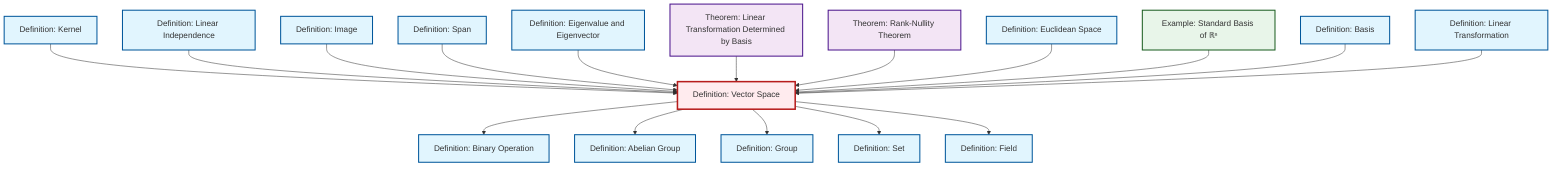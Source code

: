 graph TD
    classDef definition fill:#e1f5fe,stroke:#01579b,stroke-width:2px
    classDef theorem fill:#f3e5f5,stroke:#4a148c,stroke-width:2px
    classDef axiom fill:#fff3e0,stroke:#e65100,stroke-width:2px
    classDef example fill:#e8f5e9,stroke:#1b5e20,stroke-width:2px
    classDef current fill:#ffebee,stroke:#b71c1c,stroke-width:3px
    def-euclidean-space["Definition: Euclidean Space"]:::definition
    def-vector-space["Definition: Vector Space"]:::definition
    ex-standard-basis-rn["Example: Standard Basis of ℝⁿ"]:::example
    def-span["Definition: Span"]:::definition
    thm-rank-nullity["Theorem: Rank-Nullity Theorem"]:::theorem
    def-abelian-group["Definition: Abelian Group"]:::definition
    def-kernel["Definition: Kernel"]:::definition
    def-binary-operation["Definition: Binary Operation"]:::definition
    def-basis["Definition: Basis"]:::definition
    def-group["Definition: Group"]:::definition
    thm-linear-transformation-basis["Theorem: Linear Transformation Determined by Basis"]:::theorem
    def-image["Definition: Image"]:::definition
    def-linear-transformation["Definition: Linear Transformation"]:::definition
    def-linear-independence["Definition: Linear Independence"]:::definition
    def-eigenvalue-eigenvector["Definition: Eigenvalue and Eigenvector"]:::definition
    def-field["Definition: Field"]:::definition
    def-set["Definition: Set"]:::definition
    def-kernel --> def-vector-space
    def-vector-space --> def-binary-operation
    def-linear-independence --> def-vector-space
    def-image --> def-vector-space
    def-span --> def-vector-space
    def-eigenvalue-eigenvector --> def-vector-space
    thm-linear-transformation-basis --> def-vector-space
    def-vector-space --> def-abelian-group
    def-vector-space --> def-group
    thm-rank-nullity --> def-vector-space
    def-euclidean-space --> def-vector-space
    ex-standard-basis-rn --> def-vector-space
    def-basis --> def-vector-space
    def-vector-space --> def-set
    def-vector-space --> def-field
    def-linear-transformation --> def-vector-space
    class def-vector-space current